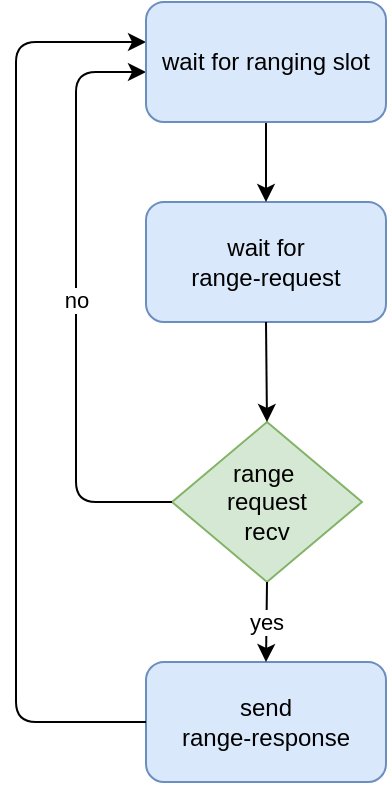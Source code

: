 <mxfile version="13.9.9" type="device"><diagram id="ijw2VbRCMv3uMjZi5x5U" name="Page-1"><mxGraphModel dx="934" dy="569" grid="1" gridSize="10" guides="1" tooltips="1" connect="1" arrows="1" fold="1" page="1" pageScale="1" pageWidth="850" pageHeight="1100" math="0" shadow="0"><root><mxCell id="0"/><mxCell id="1" parent="0"/><mxCell id="FCf0vep9t-OR4bVWQYMM-2" value="wait for&lt;br&gt;range-request" style="rounded=1;whiteSpace=wrap;html=1;fillColor=#dae8fc;strokeColor=#6c8ebf;" parent="1" vertex="1"><mxGeometry x="365" y="260" width="120" height="60" as="geometry"/></mxCell><mxCell id="FCf0vep9t-OR4bVWQYMM-3" value="range&amp;nbsp;&lt;br&gt;request&lt;br&gt;recv" style="rhombus;whiteSpace=wrap;html=1;fillColor=#d5e8d4;strokeColor=#82b366;" parent="1" vertex="1"><mxGeometry x="378" y="370" width="95" height="80" as="geometry"/></mxCell><mxCell id="FCf0vep9t-OR4bVWQYMM-4" value="send&lt;br&gt;range-response" style="rounded=1;whiteSpace=wrap;html=1;fillColor=#dae8fc;strokeColor=#6c8ebf;" parent="1" vertex="1"><mxGeometry x="365" y="490" width="120" height="60" as="geometry"/></mxCell><mxCell id="FCf0vep9t-OR4bVWQYMM-5" value="" style="endArrow=classic;html=1;exitX=0.5;exitY=1;exitDx=0;exitDy=0;entryX=0.5;entryY=0;entryDx=0;entryDy=0;" parent="1" target="FCf0vep9t-OR4bVWQYMM-2" edge="1"><mxGeometry width="50" height="50" relative="1" as="geometry"><mxPoint x="425" y="210" as="sourcePoint"/><mxPoint x="380" y="410" as="targetPoint"/></mxGeometry></mxCell><mxCell id="FCf0vep9t-OR4bVWQYMM-6" value="" style="endArrow=classic;html=1;exitX=0.5;exitY=1;exitDx=0;exitDy=0;entryX=0.5;entryY=0;entryDx=0;entryDy=0;" parent="1" source="FCf0vep9t-OR4bVWQYMM-2" target="FCf0vep9t-OR4bVWQYMM-3" edge="1"><mxGeometry width="50" height="50" relative="1" as="geometry"><mxPoint x="330" y="460" as="sourcePoint"/><mxPoint x="380" y="410" as="targetPoint"/></mxGeometry></mxCell><mxCell id="FCf0vep9t-OR4bVWQYMM-7" value="yes" style="endArrow=classic;html=1;exitX=0.5;exitY=1;exitDx=0;exitDy=0;entryX=0.5;entryY=0;entryDx=0;entryDy=0;" parent="1" source="FCf0vep9t-OR4bVWQYMM-3" target="FCf0vep9t-OR4bVWQYMM-4" edge="1"><mxGeometry width="50" height="50" relative="1" as="geometry"><mxPoint x="330" y="460" as="sourcePoint"/><mxPoint x="380" y="410" as="targetPoint"/></mxGeometry></mxCell><mxCell id="FCf0vep9t-OR4bVWQYMM-8" value="" style="endArrow=classic;html=1;exitX=0;exitY=0.5;exitDx=0;exitDy=0;entryX=0;entryY=0.5;entryDx=0;entryDy=0;" parent="1" source="FCf0vep9t-OR4bVWQYMM-4" edge="1"><mxGeometry width="50" height="50" relative="1" as="geometry"><mxPoint x="330" y="460" as="sourcePoint"/><mxPoint x="365" y="180" as="targetPoint"/><Array as="points"><mxPoint x="300" y="520"/><mxPoint x="300" y="180"/></Array></mxGeometry></mxCell><mxCell id="FCf0vep9t-OR4bVWQYMM-9" value="no" style="endArrow=classic;html=1;entryX=0;entryY=0.75;entryDx=0;entryDy=0;exitX=0;exitY=0.5;exitDx=0;exitDy=0;" parent="1" source="FCf0vep9t-OR4bVWQYMM-3" edge="1"><mxGeometry width="50" height="50" relative="1" as="geometry"><mxPoint x="330" y="460" as="sourcePoint"/><mxPoint x="365" y="195" as="targetPoint"/><Array as="points"><mxPoint x="330" y="410"/><mxPoint x="330" y="195"/></Array></mxGeometry></mxCell><mxCell id="FclCXyqhIxQnvxo319vf-1" value="wait for ranging slot" style="rounded=1;whiteSpace=wrap;html=1;fillColor=#dae8fc;strokeColor=#6c8ebf;" vertex="1" parent="1"><mxGeometry x="365" y="160" width="120" height="60" as="geometry"/></mxCell></root></mxGraphModel></diagram></mxfile>